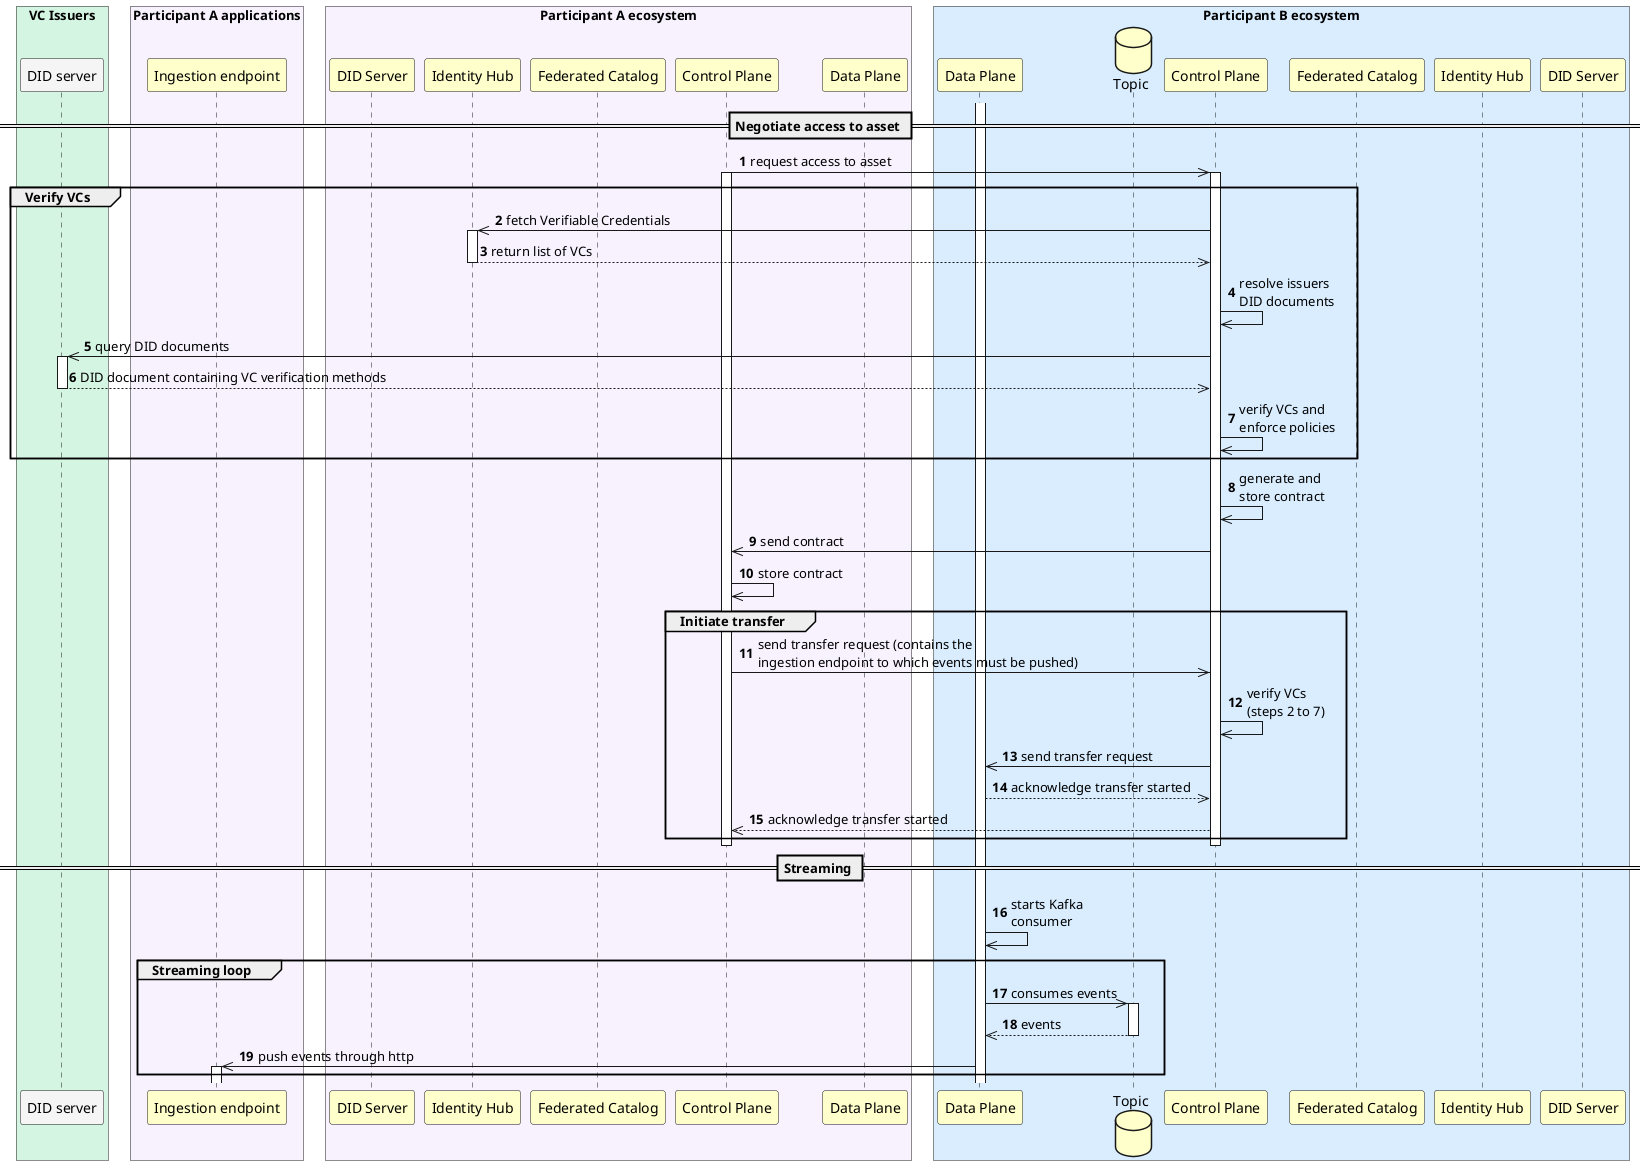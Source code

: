 @startuml

skinParam NoteBackgroundColor WhiteSmoke
skinParam NoteFontColor Black
skinParam ParticipantBackgroundColor WhiteSmoke
skinParam ActorBackgroundColor WhiteSmoke
skinParam AgentBackgroundColor White
skinParam AgentBorderColor SkyBlue
skinparam shadowing false
skinparam BoxPadding 10

!define ParticipantAColor f8f2ff
!define ParticipantBColor d9edff
!define VCIssuersColor D5F5E3
!define DataspaceAuthorityColor FCF3CF
!define WarningColor Business
!define LeadColor Technology

autonumber

box "VC Issuers" #VCIssuersColor
    participant VcIssuersDidServer as "DID server"
end box

box "Participant A applications" #ParticipantAColor
    participant ParticipantAApps as "Ingestion endpoint" #Business
end box

box "Participant A ecosystem" #ParticipantAColor
    participant ParticipantADidServer as "DID Server" #Business
    participant ParticipantAIdentityHub as "Identity Hub" #Business
    participant ParticipantACatalog as "Federated Catalog" #Business
    participant ParticipantAControlPlane as "Control Plane" #Business
    participant ParticipantADataPlane as "Data Plane" #Business
end box

box "Participant B ecosystem" #ParticipantBColor
    participant ParticipantBDataPlane as "Data Plane" #Business
    database ParticipantBTopic as "Topic" #Business
    participant ParticipantBControlPlane as "Control Plane" #Business
    participant ParticipantBCatalog as "Federated Catalog" #Business
    participant ParticipantBIdentityHub as "Identity Hub" #Business
    participant ParticipantBDidServer as "DID Server" #Business
end box

autonumber 1
== Negotiate access to asset ==

ParticipantAControlPlane ->> ParticipantBControlPlane : request access to asset
activate ParticipantAControlPlane
activate ParticipantBControlPlane
group Verify VCs
    ParticipantBControlPlane ->> ParticipantAIdentityHub : fetch Verifiable Credentials
    activate ParticipantAIdentityHub
    ParticipantAIdentityHub -->> ParticipantBControlPlane : return list of VCs
    deactivate ParticipantAIdentityHub
    ParticipantBControlPlane ->> ParticipantBControlPlane : resolve issuers\nDID documents
    ParticipantBControlPlane ->> VcIssuersDidServer : query DID documents
    activate VcIssuersDidServer
    VcIssuersDidServer -->> ParticipantBControlPlane : DID document containing VC verification methods
    deactivate VcIssuersDidServer
    ParticipantBControlPlane ->> ParticipantBControlPlane : verify VCs and\nenforce policies
end
ParticipantBControlPlane ->> ParticipantBControlPlane : generate and\nstore contract
ParticipantBControlPlane ->> ParticipantAControlPlane : send contract
ParticipantAControlPlane ->> ParticipantAControlPlane : store contract

group Initiate transfer
    ParticipantAControlPlane ->> ParticipantBControlPlane : send transfer request (contains the \ningestion endpoint to which events must be pushed)
    ParticipantBControlPlane ->> ParticipantBControlPlane : verify VCs\n(steps 2 to 7)
    ParticipantBControlPlane ->> ParticipantBDataPlane : send transfer request
    ParticipantBDataPlane -->> ParticipantBControlPlane : acknowledge transfer started
    ParticipantBControlPlane -->> ParticipantAControlPlane : acknowledge transfer started
end

deactivate ParticipantBControlPlane
deactivate ParticipantAControlPlane

== Streaming ==

activate ParticipantBDataPlane
ParticipantBDataPlane ->> ParticipantBDataPlane : starts Kafka\nconsumer

group Streaming loop
    ParticipantBDataPlane ->> ParticipantBTopic : consumes events
    activate ParticipantBTopic
    ParticipantBTopic -->> ParticipantBDataPlane : events
    deactivate ParticipantBTopic
    ParticipantBDataPlane ->> ParticipantAApps : push events through http
    activate ParticipantAApps
end

@enduml